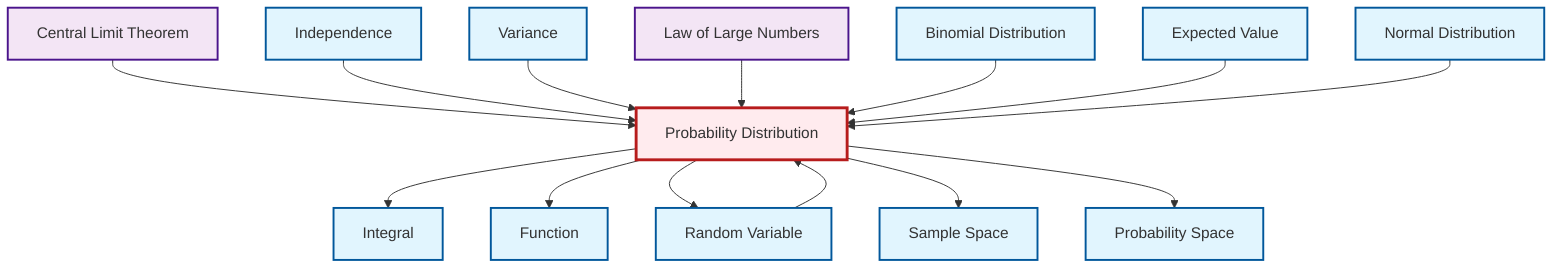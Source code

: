 graph TD
    classDef definition fill:#e1f5fe,stroke:#01579b,stroke-width:2px
    classDef theorem fill:#f3e5f5,stroke:#4a148c,stroke-width:2px
    classDef axiom fill:#fff3e0,stroke:#e65100,stroke-width:2px
    classDef example fill:#e8f5e9,stroke:#1b5e20,stroke-width:2px
    classDef current fill:#ffebee,stroke:#b71c1c,stroke-width:3px
    thm-law-of-large-numbers["Law of Large Numbers"]:::theorem
    def-independence["Independence"]:::definition
    def-function["Function"]:::definition
    def-probability-space["Probability Space"]:::definition
    def-binomial-distribution["Binomial Distribution"]:::definition
    def-integral["Integral"]:::definition
    def-sample-space["Sample Space"]:::definition
    def-expectation["Expected Value"]:::definition
    def-random-variable["Random Variable"]:::definition
    def-normal-distribution["Normal Distribution"]:::definition
    def-variance["Variance"]:::definition
    def-probability-distribution["Probability Distribution"]:::definition
    thm-central-limit["Central Limit Theorem"]:::theorem
    def-random-variable --> def-probability-distribution
    def-probability-distribution --> def-integral
    def-probability-distribution --> def-function
    thm-central-limit --> def-probability-distribution
    def-independence --> def-probability-distribution
    def-variance --> def-probability-distribution
    def-probability-distribution --> def-random-variable
    thm-law-of-large-numbers --> def-probability-distribution
    def-binomial-distribution --> def-probability-distribution
    def-expectation --> def-probability-distribution
    def-probability-distribution --> def-sample-space
    def-normal-distribution --> def-probability-distribution
    def-probability-distribution --> def-probability-space
    class def-probability-distribution current